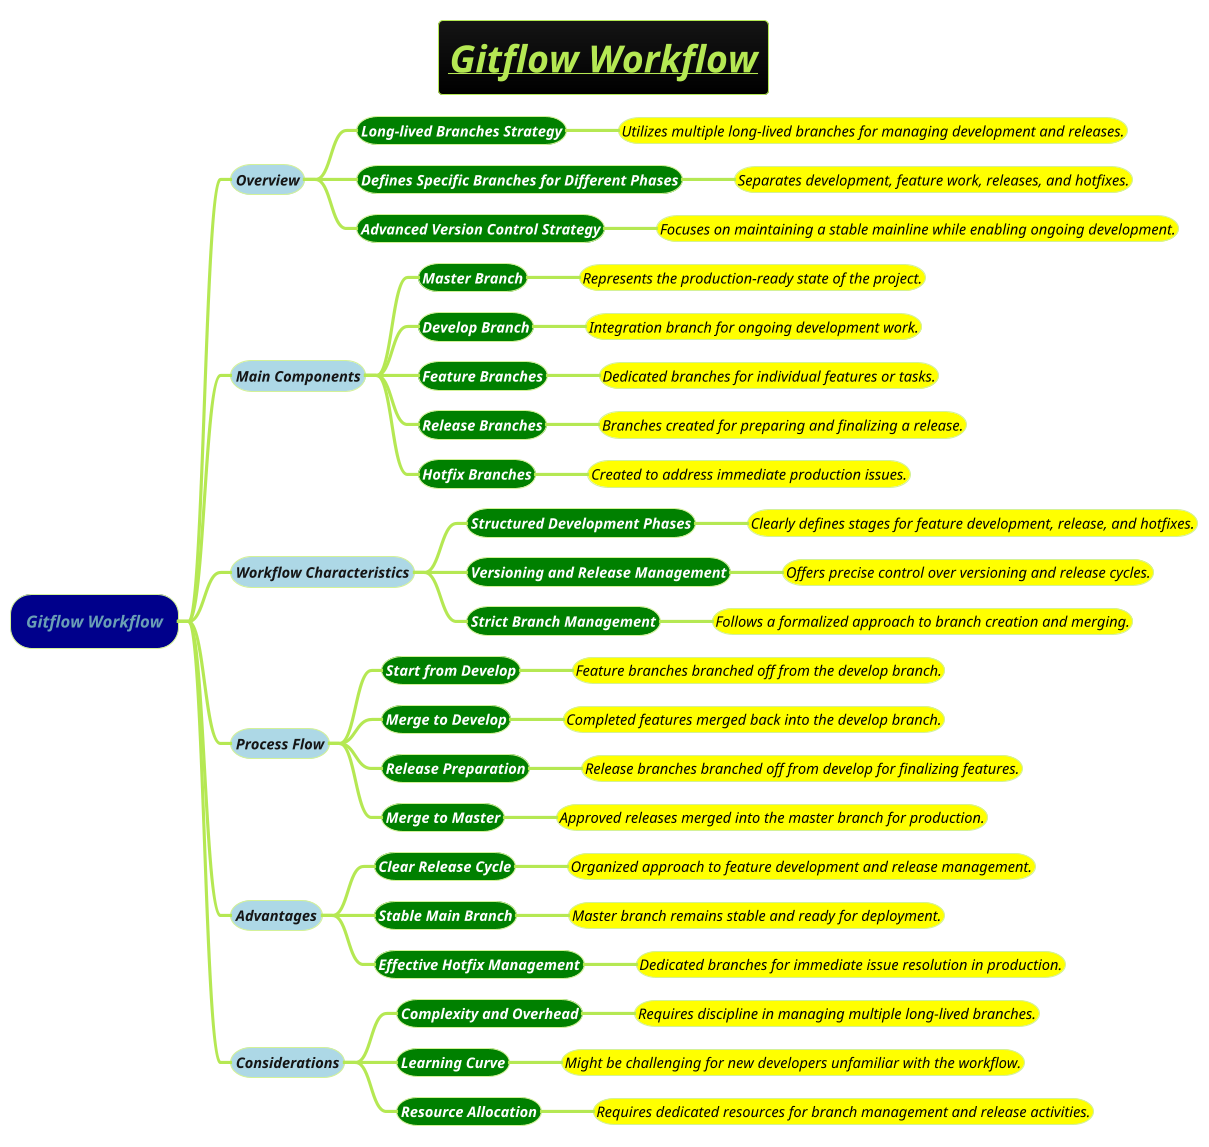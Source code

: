 @startmindmap
title =<i><b><u>Gitflow Workflow
!theme hacker

*[#darkblue] <i>Gitflow Workflow
**[#lightblue] <i><color #blac><size:14>Overview
***[#green] <b><i><color #white><size:14>Long-lived Branches Strategy
****[#yellow] <i><color #black><size:14>Utilizes multiple long-lived branches for managing development and releases.
***[#green] <b><i><color #white><size:14>Defines Specific Branches for Different Phases
****[#yellow] <i><color #black><size:14>Separates development, feature work, releases, and hotfixes.
***[#green] <b><i><color #white><size:14>Advanced Version Control Strategy
****[#yellow] <i><color #black><size:14>Focuses on maintaining a stable mainline while enabling ongoing development.
**[#lightblue] <i><color #blac><size:14>Main Components
***[#green] <b><i><color #white><size:14>Master Branch
****[#yellow] <i><color #black><size:14>Represents the production-ready state of the project.
***[#green] <b><i><color #white><size:14>Develop Branch
****[#yellow] <i><color #black><size:14>Integration branch for ongoing development work.
***[#green] <b><i><color #white><size:14>Feature Branches
****[#yellow] <i><color #black><size:14>Dedicated branches for individual features or tasks.
***[#green] <b><i><color #white><size:14>Release Branches
****[#yellow] <i><color #black><size:14>Branches created for preparing and finalizing a release.
***[#green] <b><i><color #white><size:14>Hotfix Branches
****[#yellow] <i><color #black><size:14>Created to address immediate production issues.
**[#lightblue] <i><color #blac><size:14>Workflow Characteristics
***[#green] <b><i><color #white><size:14>Structured Development Phases
****[#yellow] <i><color #black><size:14>Clearly defines stages for feature development, release, and hotfixes.
***[#green] <b><i><color #white><size:14>Versioning and Release Management
****[#yellow] <i><color #black><size:14>Offers precise control over versioning and release cycles.
***[#green] <b><i><color #white><size:14>Strict Branch Management
****[#yellow] <i><color #black><size:14>Follows a formalized approach to branch creation and merging.
**[#lightblue] <i><color #blac><size:14>Process Flow
***[#green] <b><i><color #white><size:14>Start from Develop
****[#yellow] <i><color #black><size:14>Feature branches branched off from the develop branch.
***[#green] <b><i><color #white><size:14>Merge to Develop
****[#yellow] <i><color #black><size:14>Completed features merged back into the develop branch.
***[#green] <b><i><color #white><size:14>Release Preparation
****[#yellow] <i><color #black><size:14>Release branches branched off from develop for finalizing features.
***[#green] <b><i><color #white><size:14>Merge to Master
****[#yellow] <i><color #black><size:14>Approved releases merged into the master branch for production.
**[#lightblue] <i><color #blac><size:14>Advantages
***[#green] <b><i><color #white><size:14>Clear Release Cycle
****[#yellow] <i><color #black><size:14>Organized approach to feature development and release management.
***[#green] <b><i><color #white><size:14>Stable Main Branch
****[#yellow] <i><color #black><size:14>Master branch remains stable and ready for deployment.
***[#green] <b><i><color #white><size:14>Effective Hotfix Management
****[#yellow] <i><color #black><size:14>Dedicated branches for immediate issue resolution in production.
**[#lightblue] <i><color #blac><size:14>Considerations
***[#green] <b><i><color #white><size:14>Complexity and Overhead
****[#yellow] <i><color #black><size:14>Requires discipline in managing multiple long-lived branches.
***[#green] <b><i><color #white><size:14>Learning Curve
****[#yellow] <i><color #black><size:14>Might be challenging for new developers unfamiliar with the workflow.
***[#green] <b><i><color #white><size:14>Resource Allocation
****[#yellow] <i><color #black><size:14>Requires dedicated resources for branch management and release activities.
@endmindmap
